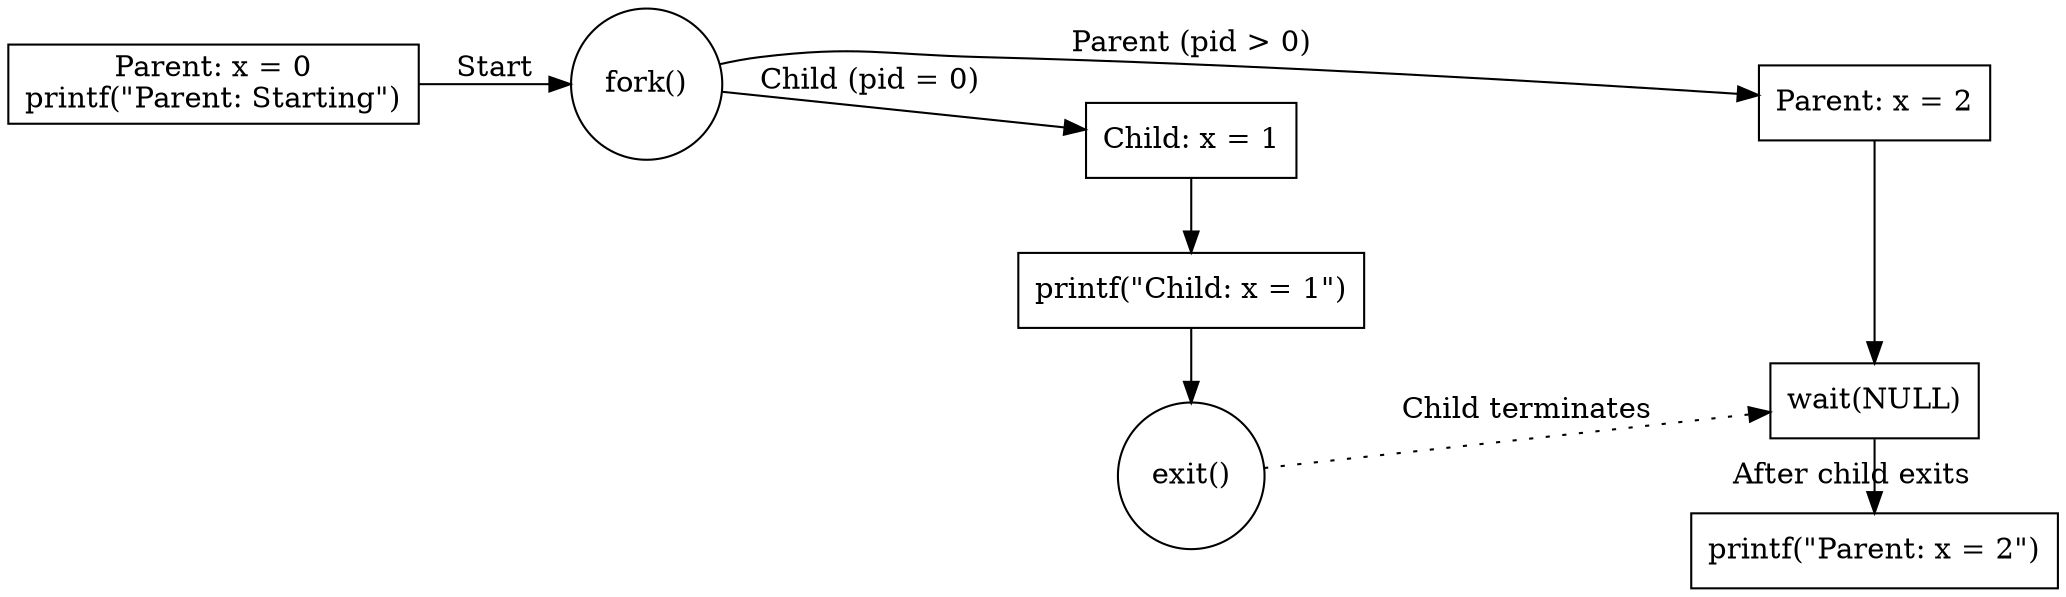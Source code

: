 digraph ProcessGraph {
    rankdir=LR; // Left to right layout
    node [shape=box]; // Box shape for statements

    // Initial vertex (no in-edges)
    S0 [label="Parent: x = 0\nprintf(\"Parent: Starting\")"];

    // Fork point
    S1 [label="fork()", shape=circle];
    
    // Parent path
    P1 [label="Parent: x = 2"];
    P2 [label="wait(NULL)"];
    P3 [label="printf(\"Parent: x = 2\")"];

    // Child path
    C1 [label="Child: x = 1"];
    C2 [label="printf(\"Child: x = 1\")"];
    C3 [label="exit()", shape=circle];

    // Edges (happens-before relationships)
    S0 -> S1 [label="Start"];
    S1 -> P1 [label="Parent (pid > 0)"];
    S1 -> C1 [label="Child (pid = 0)"];
    P1 -> P2;
    P2 -> P3 [label="After child exits"];
    C1 -> C2;
    C2 -> C3;

    // Dotted edge to show dependency due to wait()
    C3 -> P2 [style=dotted, label="Child terminates"];

    // Group parent and child nodes for clarity
    {rank=same; P1; P2; P3;}
    {rank=same; C1; C2; C3;}
}